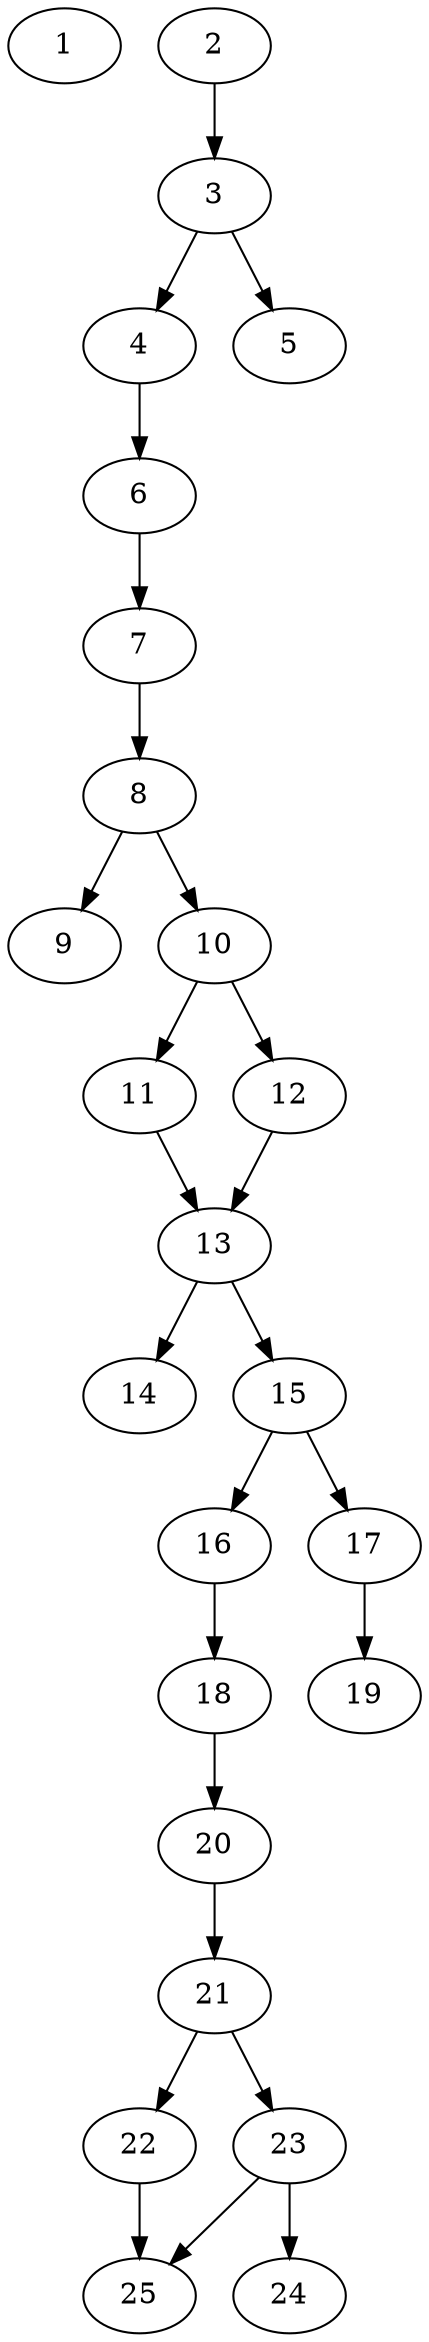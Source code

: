 // DAG automatically generated by daggen at Thu Oct  3 14:00:40 2019
// ./daggen --dot -n 25 --ccr 0.3 --fat 0.3 --regular 0.5 --density 0.6 --mindata 5242880 --maxdata 52428800 
digraph G {
  1 [size="157760853", alpha="0.17", expect_size="47328256"] 
  2 [size="89241600", alpha="0.01", expect_size="26772480"] 
  2 -> 3 [size ="26772480"]
  3 [size="128092160", alpha="0.03", expect_size="38427648"] 
  3 -> 4 [size ="38427648"]
  3 -> 5 [size ="38427648"]
  4 [size="167867733", alpha="0.18", expect_size="50360320"] 
  4 -> 6 [size ="50360320"]
  5 [size="31969280", alpha="0.18", expect_size="9590784"] 
  6 [size="149917013", alpha="0.14", expect_size="44975104"] 
  6 -> 7 [size ="44975104"]
  7 [size="20322987", alpha="0.01", expect_size="6096896"] 
  7 -> 8 [size ="6096896"]
  8 [size="128174080", alpha="0.07", expect_size="38452224"] 
  8 -> 9 [size ="38452224"]
  8 -> 10 [size ="38452224"]
  9 [size="51858773", alpha="0.01", expect_size="15557632"] 
  10 [size="53381120", alpha="0.12", expect_size="16014336"] 
  10 -> 11 [size ="16014336"]
  10 -> 12 [size ="16014336"]
  11 [size="43137707", alpha="0.17", expect_size="12941312"] 
  11 -> 13 [size ="12941312"]
  12 [size="20343467", alpha="0.20", expect_size="6103040"] 
  12 -> 13 [size ="6103040"]
  13 [size="26699093", alpha="0.19", expect_size="8009728"] 
  13 -> 14 [size ="8009728"]
  13 -> 15 [size ="8009728"]
  14 [size="48513707", alpha="0.14", expect_size="14554112"] 
  15 [size="35495253", alpha="0.07", expect_size="10648576"] 
  15 -> 16 [size ="10648576"]
  15 -> 17 [size ="10648576"]
  16 [size="23538347", alpha="0.03", expect_size="7061504"] 
  16 -> 18 [size ="7061504"]
  17 [size="137321813", alpha="0.00", expect_size="41196544"] 
  17 -> 19 [size ="41196544"]
  18 [size="143196160", alpha="0.17", expect_size="42958848"] 
  18 -> 20 [size ="42958848"]
  19 [size="40123733", alpha="0.08", expect_size="12037120"] 
  20 [size="49489920", alpha="0.05", expect_size="14846976"] 
  20 -> 21 [size ="14846976"]
  21 [size="146759680", alpha="0.20", expect_size="44027904"] 
  21 -> 22 [size ="44027904"]
  21 -> 23 [size ="44027904"]
  22 [size="123371520", alpha="0.03", expect_size="37011456"] 
  22 -> 25 [size ="37011456"]
  23 [size="121589760", alpha="0.01", expect_size="36476928"] 
  23 -> 24 [size ="36476928"]
  23 -> 25 [size ="36476928"]
  24 [size="111421440", alpha="0.18", expect_size="33426432"] 
  25 [size="65826133", alpha="0.16", expect_size="19747840"] 
}
